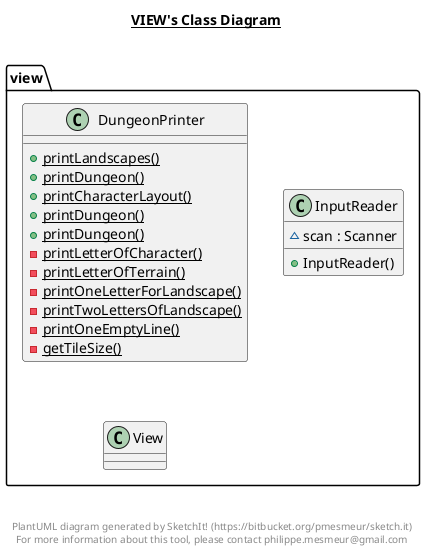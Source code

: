 @startuml

title __VIEW's Class Diagram__\n

  package view {
    class DungeonPrinter {
        {static} + printLandscapes()
        {static} + printDungeon()
        {static} + printCharacterLayout()
        {static} + printDungeon()
        {static} + printDungeon()
        {static} - printLetterOfCharacter()
        {static} - printLetterOfTerrain()
        {static} - printOneLetterForLandscape()
        {static} - printTwoLettersOfLandscape()
        {static} - printOneEmptyLine()
        {static} - getTileSize()
    }
  }
  

  package view {
    class InputReader {
        ~ scan : Scanner
        + InputReader()
    }
  }
  

  package view {
    class View {
    }
  }
  



right footer


PlantUML diagram generated by SketchIt! (https://bitbucket.org/pmesmeur/sketch.it)
For more information about this tool, please contact philippe.mesmeur@gmail.com
endfooter

@enduml
